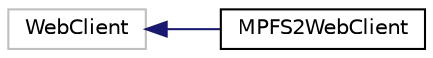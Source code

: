 digraph "Graphical Class Hierarchy"
{
  edge [fontname="Helvetica",fontsize="10",labelfontname="Helvetica",labelfontsize="10"];
  node [fontname="Helvetica",fontsize="10",shape=record];
  rankdir="LR";
  Node1 [label="WebClient",height=0.2,width=0.4,color="grey75", fillcolor="white", style="filled"];
  Node1 -> Node2 [dir="back",color="midnightblue",fontsize="10",style="solid",fontname="Helvetica"];
  Node2 [label="MPFS2WebClient",height=0.2,width=0.4,color="black", fillcolor="white", style="filled",URL="$class_m_p_f_s21_1_1_m_p_f_s2_web_client.html",tooltip="Overrides the WebClient class to force all FTP connections to passive mode "];
}
